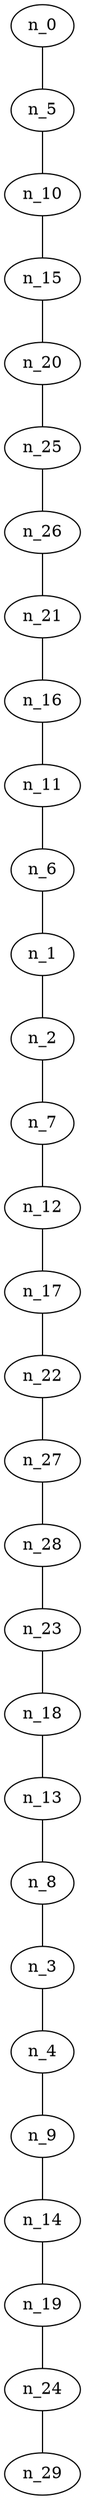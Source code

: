 graph grafoMalla_6_5_DFS_R  {
n_0;
n_5;
n_10;
n_15;
n_20;
n_25;
n_26;
n_21;
n_16;
n_11;
n_6;
n_1;
n_2;
n_7;
n_12;
n_17;
n_22;
n_27;
n_28;
n_23;
n_18;
n_13;
n_8;
n_3;
n_4;
n_9;
n_14;
n_19;
n_24;
n_29;
n_0 -- n_5;
n_5 -- n_10;
n_10 -- n_15;
n_15 -- n_20;
n_20 -- n_25;
n_25 -- n_26;
n_26 -- n_21;
n_21 -- n_16;
n_16 -- n_11;
n_11 -- n_6;
n_6 -- n_1;
n_1 -- n_2;
n_2 -- n_7;
n_7 -- n_12;
n_12 -- n_17;
n_17 -- n_22;
n_22 -- n_27;
n_27 -- n_28;
n_28 -- n_23;
n_23 -- n_18;
n_18 -- n_13;
n_13 -- n_8;
n_8 -- n_3;
n_3 -- n_4;
n_4 -- n_9;
n_9 -- n_14;
n_14 -- n_19;
n_19 -- n_24;
n_24 -- n_29;
}